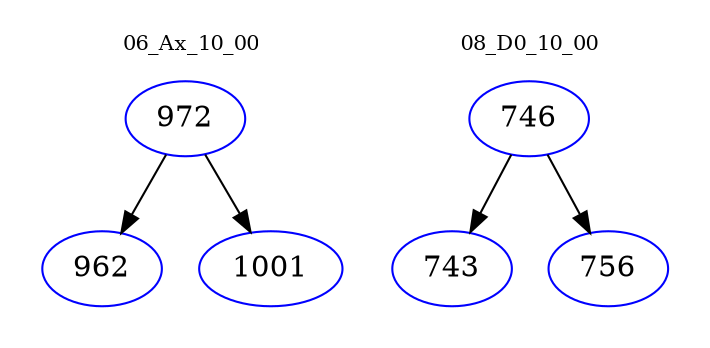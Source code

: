 digraph{
subgraph cluster_0 {
color = white
label = "06_Ax_10_00";
fontsize=10;
T0_972 [label="972", color="blue"]
T0_972 -> T0_962 [color="black"]
T0_962 [label="962", color="blue"]
T0_972 -> T0_1001 [color="black"]
T0_1001 [label="1001", color="blue"]
}
subgraph cluster_1 {
color = white
label = "08_D0_10_00";
fontsize=10;
T1_746 [label="746", color="blue"]
T1_746 -> T1_743 [color="black"]
T1_743 [label="743", color="blue"]
T1_746 -> T1_756 [color="black"]
T1_756 [label="756", color="blue"]
}
}
